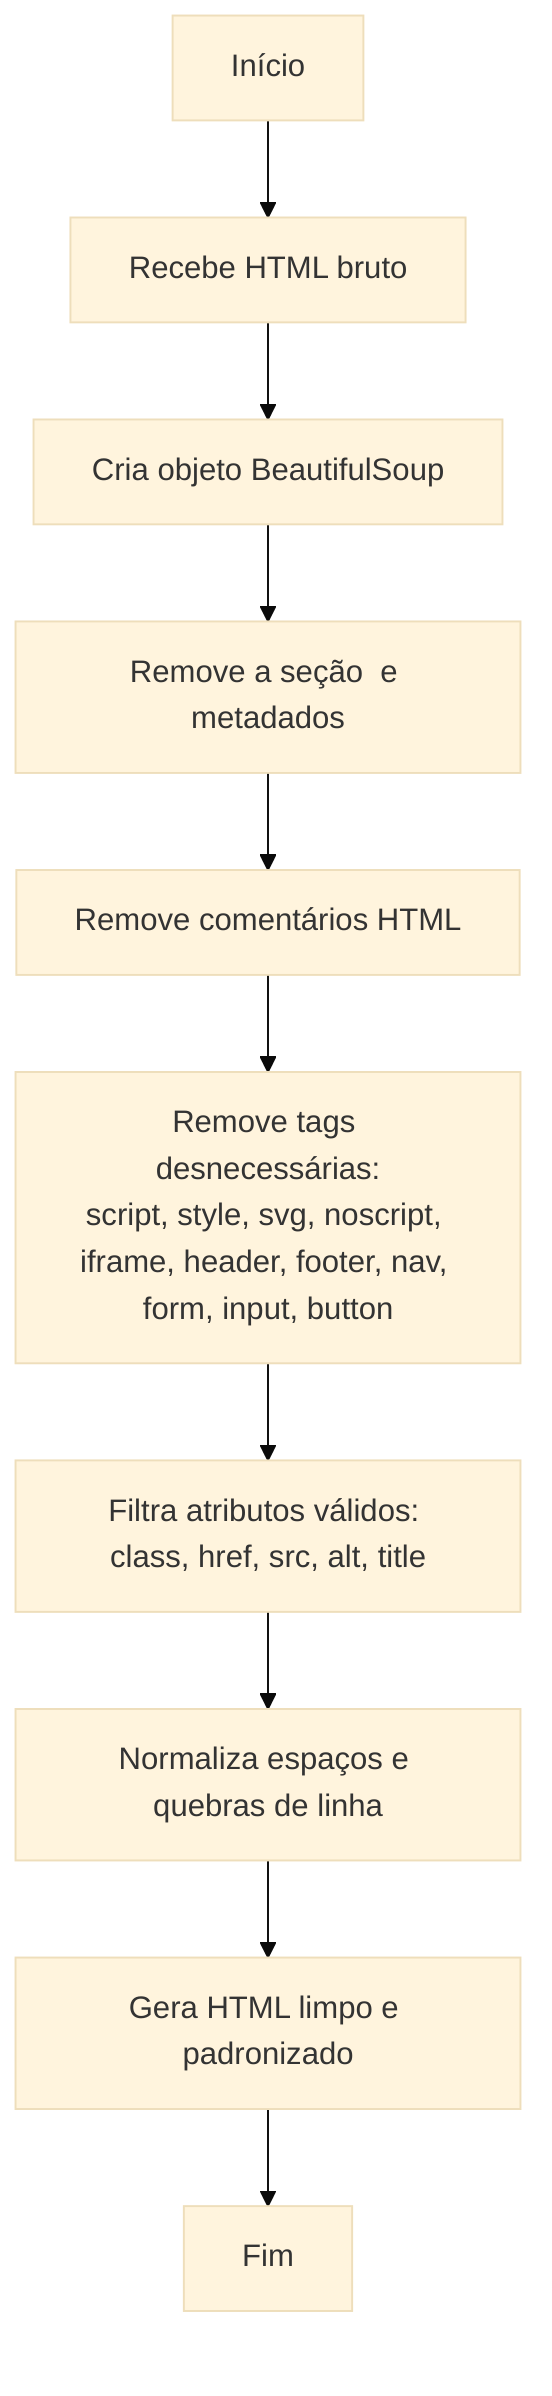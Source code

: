 ---
config:
  look: classic
  theme: base
---
flowchart TD
    A1[Início] --> A2[Recebe HTML bruto]
    A2 --> A3[Cria objeto BeautifulSoup]
    A3 --> A4[Remove a seção <head> e metadados]
    A4 --> A5[Remove comentários HTML]
    A5 --> A6[Remove tags desnecessárias:<br>script, style, svg, noscript, iframe, header, footer, nav, form, input, button]
    A6 --> A7[Filtra atributos válidos: class, href, src, alt, title]
    A7 --> A8[Normaliza espaços e quebras de linha]
    A8 --> A9[Gera HTML limpo e padronizado]
    A9 --> A10[Fim]